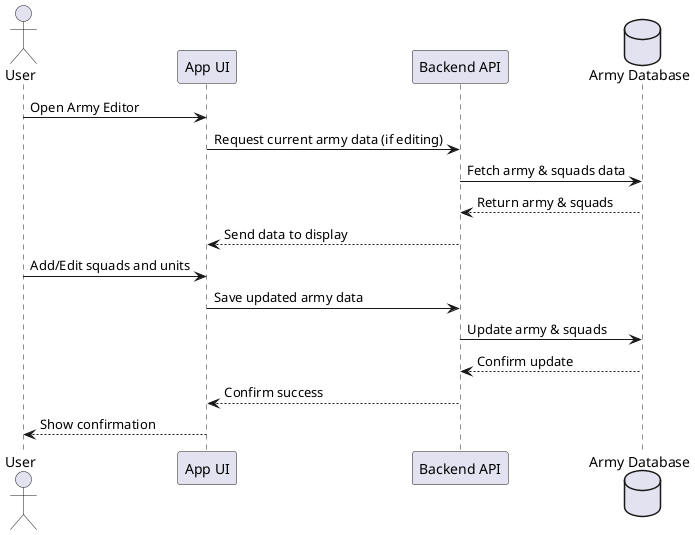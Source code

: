 @startuml
actor User
participant "App UI" as UI
participant "Backend API" as API
database "Army Database" as ArmyDB

User -> UI: Open Army Editor
UI -> API: Request current army data (if editing)
API -> ArmyDB: Fetch army & squads data
ArmyDB --> API: Return army & squads
API --> UI: Send data to display

User -> UI: Add/Edit squads and units
UI -> API: Save updated army data
API -> ArmyDB: Update army & squads
ArmyDB --> API: Confirm update
API --> UI: Confirm success
UI --> User: Show confirmation
@enduml
